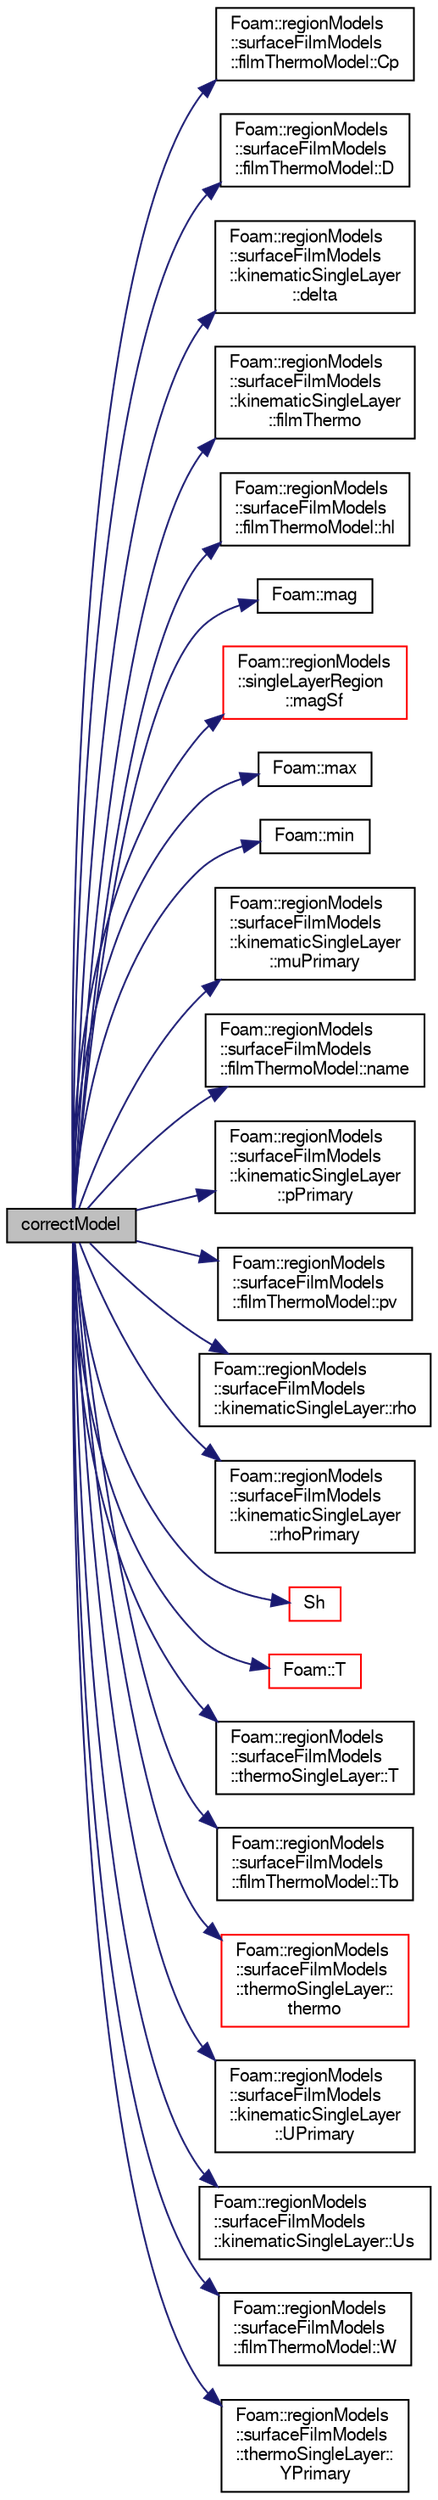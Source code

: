 digraph "correctModel"
{
  bgcolor="transparent";
  edge [fontname="FreeSans",fontsize="10",labelfontname="FreeSans",labelfontsize="10"];
  node [fontname="FreeSans",fontsize="10",shape=record];
  rankdir="LR";
  Node93 [label="correctModel",height=0.2,width=0.4,color="black", fillcolor="grey75", style="filled", fontcolor="black"];
  Node93 -> Node94 [color="midnightblue",fontsize="10",style="solid",fontname="FreeSans"];
  Node94 [label="Foam::regionModels\l::surfaceFilmModels\l::filmThermoModel::Cp",height=0.2,width=0.4,color="black",URL="$a29062.html#aff324031c72755b05004262ff1404719",tooltip="Return specific heat capacity [J/kg/K]. "];
  Node93 -> Node95 [color="midnightblue",fontsize="10",style="solid",fontname="FreeSans"];
  Node95 [label="Foam::regionModels\l::surfaceFilmModels\l::filmThermoModel::D",height=0.2,width=0.4,color="black",URL="$a29062.html#ac389dd6ed82ad4e1cd1b2327b95970e1",tooltip="Return diffusivity [m2/s]. "];
  Node93 -> Node96 [color="midnightblue",fontsize="10",style="solid",fontname="FreeSans"];
  Node96 [label="Foam::regionModels\l::surfaceFilmModels\l::kinematicSingleLayer\l::delta",height=0.2,width=0.4,color="black",URL="$a29042.html#ac20b47fdebaa6923263c481aede379f4",tooltip="Return const access to the film thickness / [m]. "];
  Node93 -> Node97 [color="midnightblue",fontsize="10",style="solid",fontname="FreeSans"];
  Node97 [label="Foam::regionModels\l::surfaceFilmModels\l::kinematicSingleLayer\l::filmThermo",height=0.2,width=0.4,color="black",URL="$a29042.html#a5d35ff6de666a3e17616b6b63fa3e214",tooltip="Film thermo. "];
  Node93 -> Node98 [color="midnightblue",fontsize="10",style="solid",fontname="FreeSans"];
  Node98 [label="Foam::regionModels\l::surfaceFilmModels\l::filmThermoModel::hl",height=0.2,width=0.4,color="black",URL="$a29062.html#aa5d6a2cf5818778571ecfd26b339da29",tooltip="Return latent heat [J/kg]. "];
  Node93 -> Node99 [color="midnightblue",fontsize="10",style="solid",fontname="FreeSans"];
  Node99 [label="Foam::mag",height=0.2,width=0.4,color="black",URL="$a21124.html#a929da2a3fdcf3dacbbe0487d3a330dae"];
  Node93 -> Node100 [color="midnightblue",fontsize="10",style="solid",fontname="FreeSans"];
  Node100 [label="Foam::regionModels\l::singleLayerRegion\l::magSf",height=0.2,width=0.4,color="red",URL="$a29018.html#a731a7fa3f5bd4f856355b52d64f38d1a",tooltip="Return the face area magnitudes / [m2]. "];
  Node93 -> Node144 [color="midnightblue",fontsize="10",style="solid",fontname="FreeSans"];
  Node144 [label="Foam::max",height=0.2,width=0.4,color="black",URL="$a21124.html#ac993e906cf2774ae77e666bc24e81733"];
  Node93 -> Node145 [color="midnightblue",fontsize="10",style="solid",fontname="FreeSans"];
  Node145 [label="Foam::min",height=0.2,width=0.4,color="black",URL="$a21124.html#a253e112ad2d56d96230ff39ea7f442dc"];
  Node93 -> Node146 [color="midnightblue",fontsize="10",style="solid",fontname="FreeSans"];
  Node146 [label="Foam::regionModels\l::surfaceFilmModels\l::kinematicSingleLayer\l::muPrimary",height=0.2,width=0.4,color="black",URL="$a29042.html#a1f8fb90e7b8c84a0e2eedf70edfdec06",tooltip="Viscosity / [Pa.s]. "];
  Node93 -> Node147 [color="midnightblue",fontsize="10",style="solid",fontname="FreeSans"];
  Node147 [label="Foam::regionModels\l::surfaceFilmModels\l::filmThermoModel::name",height=0.2,width=0.4,color="black",URL="$a29062.html#a0df0bf757b1b314a4f7ce23f2167accc",tooltip="Return the specie name. "];
  Node93 -> Node148 [color="midnightblue",fontsize="10",style="solid",fontname="FreeSans"];
  Node148 [label="Foam::regionModels\l::surfaceFilmModels\l::kinematicSingleLayer\l::pPrimary",height=0.2,width=0.4,color="black",URL="$a29042.html#ae516893af7107592d00c2d7dd424c799",tooltip="Pressure / [Pa]. "];
  Node93 -> Node149 [color="midnightblue",fontsize="10",style="solid",fontname="FreeSans"];
  Node149 [label="Foam::regionModels\l::surfaceFilmModels\l::filmThermoModel::pv",height=0.2,width=0.4,color="black",URL="$a29062.html#a9d7838034f22f8a7ee42cb1835c094e2",tooltip="Return vapour pressure [Pa]. "];
  Node93 -> Node150 [color="midnightblue",fontsize="10",style="solid",fontname="FreeSans"];
  Node150 [label="Foam::regionModels\l::surfaceFilmModels\l::kinematicSingleLayer::rho",height=0.2,width=0.4,color="black",URL="$a29042.html#a1eb2161420f4d9220684a5da8a7059a9",tooltip="Return the film density [kg/m3]. "];
  Node93 -> Node151 [color="midnightblue",fontsize="10",style="solid",fontname="FreeSans"];
  Node151 [label="Foam::regionModels\l::surfaceFilmModels\l::kinematicSingleLayer\l::rhoPrimary",height=0.2,width=0.4,color="black",URL="$a29042.html#a9c9f6accdbee0072827bae9708362e70",tooltip="Density / [kg/m3]. "];
  Node93 -> Node152 [color="midnightblue",fontsize="10",style="solid",fontname="FreeSans"];
  Node152 [label="Sh",height=0.2,width=0.4,color="red",URL="$a29174.html#aee2206020074f1331d5a42a0db3b53e1",tooltip="Return Sherwood number as a function of Reynolds and Schmidt numbers. "];
  Node93 -> Node160 [color="midnightblue",fontsize="10",style="solid",fontname="FreeSans"];
  Node160 [label="Foam::T",height=0.2,width=0.4,color="red",URL="$a21124.html#ae57fda0abb14bb0944947c463c6e09d4"];
  Node93 -> Node161 [color="midnightblue",fontsize="10",style="solid",fontname="FreeSans"];
  Node161 [label="Foam::regionModels\l::surfaceFilmModels\l::thermoSingleLayer::T",height=0.2,width=0.4,color="black",URL="$a29182.html#a4cdc587a2b31f4bae995d375d3e9aeab",tooltip="Return the film mean temperature [K]. "];
  Node93 -> Node162 [color="midnightblue",fontsize="10",style="solid",fontname="FreeSans"];
  Node162 [label="Foam::regionModels\l::surfaceFilmModels\l::filmThermoModel::Tb",height=0.2,width=0.4,color="black",URL="$a29062.html#a754e1ca0047acd71621e2d445c85386e",tooltip="Return boiling temperature [K]. "];
  Node93 -> Node163 [color="midnightblue",fontsize="10",style="solid",fontname="FreeSans"];
  Node163 [label="Foam::regionModels\l::surfaceFilmModels\l::thermoSingleLayer::\lthermo",height=0.2,width=0.4,color="red",URL="$a29182.html#a310c581e137ae3aca70a41e865006505",tooltip="Return const reference to the SLGThermo object. "];
  Node93 -> Node165 [color="midnightblue",fontsize="10",style="solid",fontname="FreeSans"];
  Node165 [label="Foam::regionModels\l::surfaceFilmModels\l::kinematicSingleLayer\l::UPrimary",height=0.2,width=0.4,color="black",URL="$a29042.html#ab19f9ee9d6b18be893a3184eaa49f762",tooltip="Velocity / [m/s]. "];
  Node93 -> Node166 [color="midnightblue",fontsize="10",style="solid",fontname="FreeSans"];
  Node166 [label="Foam::regionModels\l::surfaceFilmModels\l::kinematicSingleLayer::Us",height=0.2,width=0.4,color="black",URL="$a29042.html#a45294f178d6d4c2d7e4e9ac280e85d61",tooltip="Return the film surface velocity [m/s]. "];
  Node93 -> Node167 [color="midnightblue",fontsize="10",style="solid",fontname="FreeSans"];
  Node167 [label="Foam::regionModels\l::surfaceFilmModels\l::filmThermoModel::W",height=0.2,width=0.4,color="black",URL="$a29062.html#a8f6fd8508926305b13000dffc29ff742",tooltip="Return molecular weight [kg/kmol]. "];
  Node93 -> Node168 [color="midnightblue",fontsize="10",style="solid",fontname="FreeSans"];
  Node168 [label="Foam::regionModels\l::surfaceFilmModels\l::thermoSingleLayer::\lYPrimary",height=0.2,width=0.4,color="black",URL="$a29182.html#a56f48b236b5359cb524aee84c29d469a",tooltip="Specie mass fractions / [0-1]. "];
}
